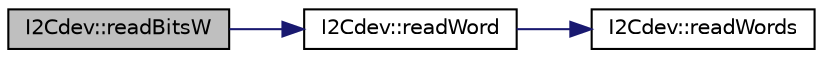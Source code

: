 digraph "I2Cdev::readBitsW"
{
  edge [fontname="Helvetica",fontsize="10",labelfontname="Helvetica",labelfontsize="10"];
  node [fontname="Helvetica",fontsize="10",shape=record];
  rankdir="LR";
  Node110 [label="I2Cdev::readBitsW",height=0.2,width=0.4,color="black", fillcolor="grey75", style="filled", fontcolor="black"];
  Node110 -> Node111 [color="midnightblue",fontsize="10",style="solid",fontname="Helvetica"];
  Node111 [label="I2Cdev::readWord",height=0.2,width=0.4,color="black", fillcolor="white", style="filled",URL="$class_i2_cdev.html#af8817e7bfb53ad2a62c5d0f62066d2cf",tooltip="Read single word from a 16-bit device register. "];
  Node111 -> Node112 [color="midnightblue",fontsize="10",style="solid",fontname="Helvetica"];
  Node112 [label="I2Cdev::readWords",height=0.2,width=0.4,color="black", fillcolor="white", style="filled",URL="$class_i2_cdev.html#a3d652d8428f23fe6a51dcc168d4cac3b"];
}
